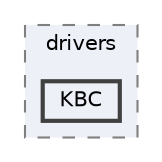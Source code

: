 digraph "lib/drivers/KBC"
{
 // LATEX_PDF_SIZE
  bgcolor="transparent";
  edge [fontname=Helvetica,fontsize=10,labelfontname=Helvetica,labelfontsize=10];
  node [fontname=Helvetica,fontsize=10,shape=box,height=0.2,width=0.4];
  compound=true
  subgraph clusterdir_47dd3e7e38a2e0ce703a37c1012486e7 {
    graph [ bgcolor="#edf0f7", pencolor="grey50", label="drivers", fontname=Helvetica,fontsize=10 style="filled,dashed", URL="dir_47dd3e7e38a2e0ce703a37c1012486e7.html",tooltip=""]
  dir_24946385b101aa71497cd6c74389c7ed [label="KBC", fillcolor="#edf0f7", color="grey25", style="filled,bold", URL="dir_24946385b101aa71497cd6c74389c7ed.html",tooltip=""];
  }
}
